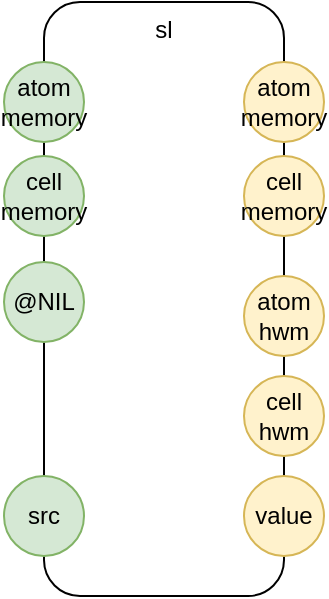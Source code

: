 <mxfile version="14.6.13" type="device" pages="7"><diagram id="oSUIqa6DwI2H6h4gz1dy" name="sl"><mxGraphModel dx="1346" dy="806" grid="1" gridSize="10" guides="1" tooltips="1" connect="1" arrows="1" fold="1" page="1" pageScale="1" pageWidth="1100" pageHeight="850" math="0" shadow="0"><root><mxCell id="0"/><mxCell id="1" parent="0"/><mxCell id="RgmvUu29LZbIRrnAjGGJ-1" value="sl" style="rounded=1;whiteSpace=wrap;html=1;verticalAlign=top;" parent="1" vertex="1"><mxGeometry x="180" y="93" width="120" height="297" as="geometry"/></mxCell><mxCell id="RgmvUu29LZbIRrnAjGGJ-2" value="cell&lt;br&gt;memory" style="ellipse;whiteSpace=wrap;html=1;aspect=fixed;fillColor=#d5e8d4;strokeColor=#82b366;" parent="1" vertex="1"><mxGeometry x="160" y="170" width="40" height="40" as="geometry"/></mxCell><mxCell id="RgmvUu29LZbIRrnAjGGJ-3" value="atom&lt;br&gt;memory" style="ellipse;whiteSpace=wrap;html=1;aspect=fixed;fillColor=#fff2cc;strokeColor=#d6b656;" parent="1" vertex="1"><mxGeometry x="280" y="123" width="40" height="40" as="geometry"/></mxCell><mxCell id="RgmvUu29LZbIRrnAjGGJ-4" value="cell&lt;br&gt;memory" style="ellipse;whiteSpace=wrap;html=1;aspect=fixed;fillColor=#fff2cc;strokeColor=#d6b656;" parent="1" vertex="1"><mxGeometry x="280" y="170" width="40" height="40" as="geometry"/></mxCell><mxCell id="RgmvUu29LZbIRrnAjGGJ-5" value="atom&lt;br&gt;memory" style="ellipse;whiteSpace=wrap;html=1;aspect=fixed;fillColor=#d5e8d4;strokeColor=#82b366;" parent="1" vertex="1"><mxGeometry x="160" y="123" width="40" height="40" as="geometry"/></mxCell><mxCell id="RgmvUu29LZbIRrnAjGGJ-8" value="@NIL" style="ellipse;whiteSpace=wrap;html=1;aspect=fixed;fillColor=#d5e8d4;strokeColor=#82b366;" parent="1" vertex="1"><mxGeometry x="160" y="223" width="40" height="40" as="geometry"/></mxCell><mxCell id="RgmvUu29LZbIRrnAjGGJ-9" value="src" style="ellipse;whiteSpace=wrap;html=1;aspect=fixed;fillColor=#d5e8d4;strokeColor=#82b366;" parent="1" vertex="1"><mxGeometry x="160" y="330" width="40" height="40" as="geometry"/></mxCell><mxCell id="RgmvUu29LZbIRrnAjGGJ-10" value="value" style="ellipse;whiteSpace=wrap;html=1;aspect=fixed;fillColor=#fff2cc;strokeColor=#d6b656;" parent="1" vertex="1"><mxGeometry x="280" y="330" width="40" height="40" as="geometry"/></mxCell><mxCell id="RgmvUu29LZbIRrnAjGGJ-11" value="atom&lt;br&gt;hwm" style="ellipse;whiteSpace=wrap;html=1;aspect=fixed;fillColor=#fff2cc;strokeColor=#d6b656;" parent="1" vertex="1"><mxGeometry x="280" y="230" width="40" height="40" as="geometry"/></mxCell><mxCell id="RgmvUu29LZbIRrnAjGGJ-12" value="cell&lt;br&gt;hwm" style="ellipse;whiteSpace=wrap;html=1;aspect=fixed;fillColor=#fff2cc;strokeColor=#d6b656;" parent="1" vertex="1"><mxGeometry x="280" y="280" width="40" height="40" as="geometry"/></mxCell></root></mxGraphModel></diagram><diagram id="j605YVyAR74Jb35Y0t-h" name="sl 1"><mxGraphModel dx="1106" dy="806" grid="1" gridSize="10" guides="1" tooltips="1" connect="1" arrows="1" fold="1" page="1" pageScale="1" pageWidth="1100" pageHeight="850" math="0" shadow="0"><root><mxCell id="aiVoGtfZVoW5TimGNtRC-0"/><mxCell id="aiVoGtfZVoW5TimGNtRC-1" parent="aiVoGtfZVoW5TimGNtRC-0"/><mxCell id="aiVoGtfZVoW5TimGNtRC-2" value="reader" style="rounded=1;whiteSpace=wrap;html=1;verticalAlign=top;" parent="aiVoGtfZVoW5TimGNtRC-1" vertex="1"><mxGeometry x="200" y="140" width="140" height="297" as="geometry"/></mxCell><mxCell id="aiVoGtfZVoW5TimGNtRC-37" style="edgeStyle=orthogonalEdgeStyle;rounded=0;orthogonalLoop=1;jettySize=auto;html=1;exitX=1;exitY=0.5;exitDx=0;exitDy=0;entryX=0;entryY=0.5;entryDx=0;entryDy=0;entryPerimeter=0;" parent="aiVoGtfZVoW5TimGNtRC-1" source="aiVoGtfZVoW5TimGNtRC-44" target="aiVoGtfZVoW5TimGNtRC-32" edge="1"><mxGeometry relative="1" as="geometry"/></mxCell><mxCell id="aiVoGtfZVoW5TimGNtRC-36" style="edgeStyle=orthogonalEdgeStyle;rounded=0;orthogonalLoop=1;jettySize=auto;html=1;exitX=1;exitY=0.5;exitDx=0;exitDy=0;entryX=0;entryY=0.5;entryDx=0;entryDy=0;entryPerimeter=0;" parent="aiVoGtfZVoW5TimGNtRC-1" source="aiVoGtfZVoW5TimGNtRC-45" target="aiVoGtfZVoW5TimGNtRC-33" edge="1"><mxGeometry relative="1" as="geometry"/></mxCell><mxCell id="aiVoGtfZVoW5TimGNtRC-35" style="edgeStyle=orthogonalEdgeStyle;rounded=0;orthogonalLoop=1;jettySize=auto;html=1;exitX=1;exitY=0.5;exitDx=0;exitDy=0;entryX=0;entryY=0.5;entryDx=0;entryDy=0;entryPerimeter=0;" parent="aiVoGtfZVoW5TimGNtRC-1" source="aiVoGtfZVoW5TimGNtRC-47" target="aiVoGtfZVoW5TimGNtRC-34" edge="1"><mxGeometry relative="1" as="geometry"><Array as="points"><mxPoint x="440" y="389"/><mxPoint x="440" y="700"/></Array></mxGeometry></mxCell><mxCell id="aiVoGtfZVoW5TimGNtRC-25" style="edgeStyle=orthogonalEdgeStyle;rounded=0;orthogonalLoop=1;jettySize=auto;html=1;exitX=1;exitY=0.5;exitDx=0;exitDy=0;exitPerimeter=0;entryX=0;entryY=0.5;entryDx=0;entryDy=0;" parent="aiVoGtfZVoW5TimGNtRC-1" source="aiVoGtfZVoW5TimGNtRC-23" target="aiVoGtfZVoW5TimGNtRC-40" edge="1"><mxGeometry relative="1" as="geometry"/></mxCell><mxCell id="aiVoGtfZVoW5TimGNtRC-23" value="memory" style="shape=cylinder3;whiteSpace=wrap;html=1;boundedLbl=1;backgroundOutline=1;size=15;" parent="aiVoGtfZVoW5TimGNtRC-1" vertex="1"><mxGeometry x="30" y="60" width="60" height="80" as="geometry"/></mxCell><mxCell id="aiVoGtfZVoW5TimGNtRC-26" style="edgeStyle=orthogonalEdgeStyle;rounded=0;orthogonalLoop=1;jettySize=auto;html=1;exitX=1;exitY=0.5;exitDx=0;exitDy=0;exitPerimeter=0;entryX=0;entryY=0.5;entryDx=0;entryDy=0;" parent="aiVoGtfZVoW5TimGNtRC-1" source="aiVoGtfZVoW5TimGNtRC-24" target="aiVoGtfZVoW5TimGNtRC-41" edge="1"><mxGeometry relative="1" as="geometry"/></mxCell><mxCell id="aiVoGtfZVoW5TimGNtRC-24" value="memory" style="shape=cylinder3;whiteSpace=wrap;html=1;boundedLbl=1;backgroundOutline=1;size=15;" parent="aiVoGtfZVoW5TimGNtRC-1" vertex="1"><mxGeometry x="30" y="180" width="60" height="80" as="geometry"/></mxCell><mxCell id="aiVoGtfZVoW5TimGNtRC-28" style="edgeStyle=orthogonalEdgeStyle;rounded=0;orthogonalLoop=1;jettySize=auto;html=1;exitX=1;exitY=0.5;exitDx=0;exitDy=0;exitPerimeter=0;entryX=0;entryY=0.5;entryDx=0;entryDy=0;" parent="aiVoGtfZVoW5TimGNtRC-1" source="aiVoGtfZVoW5TimGNtRC-27" target="aiVoGtfZVoW5TimGNtRC-42" edge="1"><mxGeometry relative="1" as="geometry"/></mxCell><mxCell id="aiVoGtfZVoW5TimGNtRC-27" value="address" style="shape=cylinder3;whiteSpace=wrap;html=1;boundedLbl=1;backgroundOutline=1;size=15;" parent="aiVoGtfZVoW5TimGNtRC-1" vertex="1"><mxGeometry x="30" y="290" width="60" height="50" as="geometry"/></mxCell><mxCell id="aiVoGtfZVoW5TimGNtRC-30" style="edgeStyle=orthogonalEdgeStyle;rounded=0;orthogonalLoop=1;jettySize=auto;html=1;exitX=1;exitY=0.5;exitDx=0;exitDy=0;exitPerimeter=0;entryX=0;entryY=0.5;entryDx=0;entryDy=0;" parent="aiVoGtfZVoW5TimGNtRC-1" source="aiVoGtfZVoW5TimGNtRC-29" target="aiVoGtfZVoW5TimGNtRC-43" edge="1"><mxGeometry relative="1" as="geometry"/></mxCell><mxCell id="aiVoGtfZVoW5TimGNtRC-29" value="src" style="shape=cylinder3;whiteSpace=wrap;html=1;boundedLbl=1;backgroundOutline=1;size=15;" parent="aiVoGtfZVoW5TimGNtRC-1" vertex="1"><mxGeometry x="30" y="400" width="60" height="80" as="geometry"/></mxCell><mxCell id="aiVoGtfZVoW5TimGNtRC-39" style="edgeStyle=orthogonalEdgeStyle;rounded=0;orthogonalLoop=1;jettySize=auto;html=1;exitX=1;exitY=0.5;exitDx=0;exitDy=0;entryX=0;entryY=0.5;entryDx=0;entryDy=0;entryPerimeter=0;" parent="aiVoGtfZVoW5TimGNtRC-1" source="aiVoGtfZVoW5TimGNtRC-46" target="aiVoGtfZVoW5TimGNtRC-38" edge="1"><mxGeometry relative="1" as="geometry"><mxPoint x="440" y="362" as="targetPoint"/></mxGeometry></mxCell><mxCell id="aiVoGtfZVoW5TimGNtRC-61" style="edgeStyle=orthogonalEdgeStyle;rounded=0;orthogonalLoop=1;jettySize=auto;html=1;exitX=1;exitY=0.5;exitDx=0;exitDy=0;exitPerimeter=0;entryX=0;entryY=0.5;entryDx=0;entryDy=0;" parent="aiVoGtfZVoW5TimGNtRC-1" source="aiVoGtfZVoW5TimGNtRC-32" target="aiVoGtfZVoW5TimGNtRC-53" edge="1"><mxGeometry relative="1" as="geometry"/></mxCell><mxCell id="aiVoGtfZVoW5TimGNtRC-32" value="memory" style="shape=cylinder3;whiteSpace=wrap;html=1;boundedLbl=1;backgroundOutline=1;size=15;" parent="aiVoGtfZVoW5TimGNtRC-1" vertex="1"><mxGeometry x="440" y="70" width="60" height="80" as="geometry"/></mxCell><mxCell id="aiVoGtfZVoW5TimGNtRC-62" style="edgeStyle=orthogonalEdgeStyle;rounded=0;orthogonalLoop=1;jettySize=auto;html=1;exitX=1;exitY=0.5;exitDx=0;exitDy=0;exitPerimeter=0;entryX=0;entryY=0.5;entryDx=0;entryDy=0;" parent="aiVoGtfZVoW5TimGNtRC-1" source="aiVoGtfZVoW5TimGNtRC-33" target="aiVoGtfZVoW5TimGNtRC-54" edge="1"><mxGeometry relative="1" as="geometry"/></mxCell><mxCell id="aiVoGtfZVoW5TimGNtRC-33" value="memory" style="shape=cylinder3;whiteSpace=wrap;html=1;boundedLbl=1;backgroundOutline=1;size=15;" parent="aiVoGtfZVoW5TimGNtRC-1" vertex="1"><mxGeometry x="440" y="177" width="60" height="80" as="geometry"/></mxCell><mxCell id="aiVoGtfZVoW5TimGNtRC-34" value="text" style="shape=cylinder3;whiteSpace=wrap;html=1;boundedLbl=1;backgroundOutline=1;size=15;" parent="aiVoGtfZVoW5TimGNtRC-1" vertex="1"><mxGeometry x="1250" y="660" width="60" height="80" as="geometry"/></mxCell><mxCell id="aiVoGtfZVoW5TimGNtRC-63" style="edgeStyle=orthogonalEdgeStyle;rounded=0;orthogonalLoop=1;jettySize=auto;html=1;exitX=1;exitY=0.5;exitDx=0;exitDy=0;exitPerimeter=0;entryX=0;entryY=0.5;entryDx=0;entryDy=0;" parent="aiVoGtfZVoW5TimGNtRC-1" source="aiVoGtfZVoW5TimGNtRC-38" target="aiVoGtfZVoW5TimGNtRC-56" edge="1"><mxGeometry relative="1" as="geometry"/></mxCell><mxCell id="aiVoGtfZVoW5TimGNtRC-38" value="address" style="shape=cylinder3;whiteSpace=wrap;html=1;boundedLbl=1;backgroundOutline=1;size=15;" parent="aiVoGtfZVoW5TimGNtRC-1" vertex="1"><mxGeometry x="440" y="290" width="60" height="50" as="geometry"/></mxCell><mxCell id="aiVoGtfZVoW5TimGNtRC-40" value="atoms" style="whiteSpace=wrap;html=1;aspect=fixed;fillColor=#d5e8d4;strokeColor=#82b366;" parent="aiVoGtfZVoW5TimGNtRC-1" vertex="1"><mxGeometry x="180" y="168.5" width="40" height="40" as="geometry"/></mxCell><mxCell id="aiVoGtfZVoW5TimGNtRC-41" value="cells" style="whiteSpace=wrap;html=1;aspect=fixed;fillColor=#d5e8d4;strokeColor=#82b366;" parent="aiVoGtfZVoW5TimGNtRC-1" vertex="1"><mxGeometry x="180" y="228.5" width="40" height="40" as="geometry"/></mxCell><mxCell id="aiVoGtfZVoW5TimGNtRC-42" value="NIL" style="whiteSpace=wrap;html=1;aspect=fixed;fillColor=#d5e8d4;strokeColor=#82b366;" parent="aiVoGtfZVoW5TimGNtRC-1" vertex="1"><mxGeometry x="180" y="288.5" width="40" height="40" as="geometry"/></mxCell><mxCell id="aiVoGtfZVoW5TimGNtRC-43" value="src" style="whiteSpace=wrap;html=1;aspect=fixed;fillColor=#d5e8d4;strokeColor=#82b366;" parent="aiVoGtfZVoW5TimGNtRC-1" vertex="1"><mxGeometry x="180" y="368.5" width="40" height="40" as="geometry"/></mxCell><mxCell id="aiVoGtfZVoW5TimGNtRC-44" value="atoms" style="whiteSpace=wrap;html=1;aspect=fixed;fillColor=#fff2cc;strokeColor=#d6b656;" parent="aiVoGtfZVoW5TimGNtRC-1" vertex="1"><mxGeometry x="320" y="168.5" width="40" height="40" as="geometry"/></mxCell><mxCell id="aiVoGtfZVoW5TimGNtRC-45" value="cells" style="whiteSpace=wrap;html=1;aspect=fixed;fillColor=#fff2cc;strokeColor=#d6b656;" parent="aiVoGtfZVoW5TimGNtRC-1" vertex="1"><mxGeometry x="320" y="228.5" width="40" height="40" as="geometry"/></mxCell><mxCell id="aiVoGtfZVoW5TimGNtRC-46" value="ir&lt;br&gt;index" style="whiteSpace=wrap;html=1;aspect=fixed;fillColor=#fff2cc;strokeColor=#d6b656;" parent="aiVoGtfZVoW5TimGNtRC-1" vertex="1"><mxGeometry x="320" y="308.5" width="40" height="40" as="geometry"/></mxCell><mxCell id="aiVoGtfZVoW5TimGNtRC-47" value="src" style="whiteSpace=wrap;html=1;aspect=fixed;fillColor=#fff2cc;strokeColor=#d6b656;" parent="aiVoGtfZVoW5TimGNtRC-1" vertex="1"><mxGeometry x="320" y="368.5" width="40" height="40" as="geometry"/></mxCell><mxCell id="aiVoGtfZVoW5TimGNtRC-52" value="Eval" style="rounded=1;whiteSpace=wrap;html=1;verticalAlign=top;" parent="aiVoGtfZVoW5TimGNtRC-1" vertex="1"><mxGeometry x="630" y="140" width="140" height="297" as="geometry"/></mxCell><mxCell id="aiVoGtfZVoW5TimGNtRC-53" value="atoms" style="whiteSpace=wrap;html=1;aspect=fixed;fillColor=#d5e8d4;strokeColor=#82b366;" parent="aiVoGtfZVoW5TimGNtRC-1" vertex="1"><mxGeometry x="610" y="168.5" width="40" height="40" as="geometry"/></mxCell><mxCell id="aiVoGtfZVoW5TimGNtRC-54" value="cells" style="whiteSpace=wrap;html=1;aspect=fixed;fillColor=#d5e8d4;strokeColor=#82b366;" parent="aiVoGtfZVoW5TimGNtRC-1" vertex="1"><mxGeometry x="610" y="228.5" width="40" height="40" as="geometry"/></mxCell><mxCell id="aiVoGtfZVoW5TimGNtRC-55" value="NIL" style="whiteSpace=wrap;html=1;aspect=fixed;fillColor=#d5e8d4;strokeColor=#82b366;" parent="aiVoGtfZVoW5TimGNtRC-1" vertex="1"><mxGeometry x="610" y="288.5" width="40" height="40" as="geometry"/></mxCell><mxCell id="aiVoGtfZVoW5TimGNtRC-56" value="ir" style="whiteSpace=wrap;html=1;aspect=fixed;fillColor=#d5e8d4;strokeColor=#82b366;" parent="aiVoGtfZVoW5TimGNtRC-1" vertex="1"><mxGeometry x="610" y="368.5" width="40" height="40" as="geometry"/></mxCell><mxCell id="aiVoGtfZVoW5TimGNtRC-76" style="edgeStyle=orthogonalEdgeStyle;rounded=0;orthogonalLoop=1;jettySize=auto;html=1;exitX=1;exitY=0.5;exitDx=0;exitDy=0;entryX=0;entryY=0.5;entryDx=0;entryDy=0;entryPerimeter=0;" parent="aiVoGtfZVoW5TimGNtRC-1" source="aiVoGtfZVoW5TimGNtRC-57" target="aiVoGtfZVoW5TimGNtRC-73" edge="1"><mxGeometry relative="1" as="geometry"/></mxCell><mxCell id="aiVoGtfZVoW5TimGNtRC-57" value="atom&lt;br&gt;memory" style="whiteSpace=wrap;html=1;aspect=fixed;fillColor=#fff2cc;strokeColor=#d6b656;" parent="aiVoGtfZVoW5TimGNtRC-1" vertex="1"><mxGeometry x="750" y="168.5" width="40" height="40" as="geometry"/></mxCell><mxCell id="aiVoGtfZVoW5TimGNtRC-77" style="edgeStyle=orthogonalEdgeStyle;rounded=0;orthogonalLoop=1;jettySize=auto;html=1;exitX=1;exitY=0.5;exitDx=0;exitDy=0;entryX=0;entryY=0.5;entryDx=0;entryDy=0;entryPerimeter=0;" parent="aiVoGtfZVoW5TimGNtRC-1" source="aiVoGtfZVoW5TimGNtRC-58" target="aiVoGtfZVoW5TimGNtRC-74" edge="1"><mxGeometry relative="1" as="geometry"/></mxCell><mxCell id="aiVoGtfZVoW5TimGNtRC-58" value="cell&lt;br&gt;memory" style="whiteSpace=wrap;html=1;aspect=fixed;fillColor=#fff2cc;strokeColor=#d6b656;" parent="aiVoGtfZVoW5TimGNtRC-1" vertex="1"><mxGeometry x="750" y="228.5" width="40" height="40" as="geometry"/></mxCell><mxCell id="aiVoGtfZVoW5TimGNtRC-78" style="edgeStyle=orthogonalEdgeStyle;rounded=0;orthogonalLoop=1;jettySize=auto;html=1;exitX=1;exitY=0.5;exitDx=0;exitDy=0;entryX=0;entryY=0.5;entryDx=0;entryDy=0;entryPerimeter=0;" parent="aiVoGtfZVoW5TimGNtRC-1" source="aiVoGtfZVoW5TimGNtRC-59" target="aiVoGtfZVoW5TimGNtRC-75" edge="1"><mxGeometry relative="1" as="geometry"/></mxCell><mxCell id="aiVoGtfZVoW5TimGNtRC-59" value="result" style="whiteSpace=wrap;html=1;aspect=fixed;fillColor=#fff2cc;strokeColor=#d6b656;" parent="aiVoGtfZVoW5TimGNtRC-1" vertex="1"><mxGeometry x="750" y="308.5" width="40" height="40" as="geometry"/></mxCell><mxCell id="aiVoGtfZVoW5TimGNtRC-93" style="edgeStyle=orthogonalEdgeStyle;rounded=0;orthogonalLoop=1;jettySize=auto;html=1;exitX=1;exitY=0.5;exitDx=0;exitDy=0;exitPerimeter=0;entryX=0;entryY=0.5;entryDx=0;entryDy=0;" parent="aiVoGtfZVoW5TimGNtRC-1" source="aiVoGtfZVoW5TimGNtRC-73" target="aiVoGtfZVoW5TimGNtRC-80" edge="1"><mxGeometry relative="1" as="geometry"/></mxCell><mxCell id="aiVoGtfZVoW5TimGNtRC-73" value="memory" style="shape=cylinder3;whiteSpace=wrap;html=1;boundedLbl=1;backgroundOutline=1;size=15;" parent="aiVoGtfZVoW5TimGNtRC-1" vertex="1"><mxGeometry x="860" y="138.5" width="60" height="80" as="geometry"/></mxCell><mxCell id="aiVoGtfZVoW5TimGNtRC-94" style="edgeStyle=orthogonalEdgeStyle;rounded=0;orthogonalLoop=1;jettySize=auto;html=1;exitX=1;exitY=0.5;exitDx=0;exitDy=0;exitPerimeter=0;entryX=0;entryY=0.5;entryDx=0;entryDy=0;" parent="aiVoGtfZVoW5TimGNtRC-1" source="aiVoGtfZVoW5TimGNtRC-74" target="aiVoGtfZVoW5TimGNtRC-81" edge="1"><mxGeometry relative="1" as="geometry"/></mxCell><mxCell id="aiVoGtfZVoW5TimGNtRC-74" value="memory" style="shape=cylinder3;whiteSpace=wrap;html=1;boundedLbl=1;backgroundOutline=1;size=15;" parent="aiVoGtfZVoW5TimGNtRC-1" vertex="1"><mxGeometry x="860" y="245.5" width="60" height="80" as="geometry"/></mxCell><mxCell id="aiVoGtfZVoW5TimGNtRC-96" style="edgeStyle=orthogonalEdgeStyle;rounded=0;orthogonalLoop=1;jettySize=auto;html=1;exitX=1;exitY=0.5;exitDx=0;exitDy=0;exitPerimeter=0;entryX=0;entryY=0.5;entryDx=0;entryDy=0;" parent="aiVoGtfZVoW5TimGNtRC-1" source="aiVoGtfZVoW5TimGNtRC-75" target="aiVoGtfZVoW5TimGNtRC-83" edge="1"><mxGeometry relative="1" as="geometry"/></mxCell><mxCell id="aiVoGtfZVoW5TimGNtRC-75" value="address" style="shape=cylinder3;whiteSpace=wrap;html=1;boundedLbl=1;backgroundOutline=1;size=15;" parent="aiVoGtfZVoW5TimGNtRC-1" vertex="1"><mxGeometry x="860" y="358.5" width="60" height="71.5" as="geometry"/></mxCell><mxCell id="aiVoGtfZVoW5TimGNtRC-79" value="Format" style="rounded=1;whiteSpace=wrap;html=1;verticalAlign=top;" parent="aiVoGtfZVoW5TimGNtRC-1" vertex="1"><mxGeometry x="1020" y="141.5" width="140" height="378.5" as="geometry"/></mxCell><mxCell id="aiVoGtfZVoW5TimGNtRC-80" value="atoms" style="whiteSpace=wrap;html=1;aspect=fixed;fillColor=#d5e8d4;strokeColor=#82b366;" parent="aiVoGtfZVoW5TimGNtRC-1" vertex="1"><mxGeometry x="1000" y="170" width="40" height="40" as="geometry"/></mxCell><mxCell id="aiVoGtfZVoW5TimGNtRC-81" value="cells" style="whiteSpace=wrap;html=1;aspect=fixed;fillColor=#d5e8d4;strokeColor=#82b366;" parent="aiVoGtfZVoW5TimGNtRC-1" vertex="1"><mxGeometry x="1000" y="230" width="40" height="40" as="geometry"/></mxCell><mxCell id="aiVoGtfZVoW5TimGNtRC-82" value="NIL" style="whiteSpace=wrap;html=1;aspect=fixed;fillColor=#d5e8d4;strokeColor=#82b366;" parent="aiVoGtfZVoW5TimGNtRC-1" vertex="1"><mxGeometry x="1000" y="290" width="40" height="40" as="geometry"/></mxCell><mxCell id="aiVoGtfZVoW5TimGNtRC-83" value="ir" style="whiteSpace=wrap;html=1;aspect=fixed;fillColor=#d5e8d4;strokeColor=#82b366;" parent="aiVoGtfZVoW5TimGNtRC-1" vertex="1"><mxGeometry x="1000" y="370" width="40" height="40" as="geometry"/></mxCell><mxCell id="aiVoGtfZVoW5TimGNtRC-84" style="edgeStyle=orthogonalEdgeStyle;rounded=0;orthogonalLoop=1;jettySize=auto;html=1;exitX=1;exitY=0.5;exitDx=0;exitDy=0;entryX=0;entryY=0.5;entryDx=0;entryDy=0;entryPerimeter=0;" parent="aiVoGtfZVoW5TimGNtRC-1" source="aiVoGtfZVoW5TimGNtRC-85" target="aiVoGtfZVoW5TimGNtRC-90" edge="1"><mxGeometry relative="1" as="geometry"/></mxCell><mxCell id="aiVoGtfZVoW5TimGNtRC-85" value="atoms" style="whiteSpace=wrap;html=1;aspect=fixed;fillColor=#fff2cc;strokeColor=#d6b656;" parent="aiVoGtfZVoW5TimGNtRC-1" vertex="1"><mxGeometry x="1140" y="170" width="40" height="40" as="geometry"/></mxCell><mxCell id="aiVoGtfZVoW5TimGNtRC-86" style="edgeStyle=orthogonalEdgeStyle;rounded=0;orthogonalLoop=1;jettySize=auto;html=1;exitX=1;exitY=0.5;exitDx=0;exitDy=0;entryX=0;entryY=0.5;entryDx=0;entryDy=0;entryPerimeter=0;" parent="aiVoGtfZVoW5TimGNtRC-1" source="aiVoGtfZVoW5TimGNtRC-87" target="aiVoGtfZVoW5TimGNtRC-91" edge="1"><mxGeometry relative="1" as="geometry"/></mxCell><mxCell id="aiVoGtfZVoW5TimGNtRC-87" value="cells" style="whiteSpace=wrap;html=1;aspect=fixed;fillColor=#fff2cc;strokeColor=#d6b656;" parent="aiVoGtfZVoW5TimGNtRC-1" vertex="1"><mxGeometry x="1140" y="230" width="40" height="40" as="geometry"/></mxCell><mxCell id="aiVoGtfZVoW5TimGNtRC-100" style="edgeStyle=orthogonalEdgeStyle;rounded=0;orthogonalLoop=1;jettySize=auto;html=1;exitX=1;exitY=0.5;exitDx=0;exitDy=0;entryX=0;entryY=0.5;entryDx=0;entryDy=0;entryPerimeter=0;" parent="aiVoGtfZVoW5TimGNtRC-1" source="aiVoGtfZVoW5TimGNtRC-89" target="aiVoGtfZVoW5TimGNtRC-99" edge="1"><mxGeometry relative="1" as="geometry"/></mxCell><mxCell id="aiVoGtfZVoW5TimGNtRC-89" value="buffer" style="whiteSpace=wrap;html=1;aspect=fixed;fillColor=#fff2cc;strokeColor=#d6b656;" parent="aiVoGtfZVoW5TimGNtRC-1" vertex="1"><mxGeometry x="1140" y="437" width="40" height="40" as="geometry"/></mxCell><mxCell id="aiVoGtfZVoW5TimGNtRC-90" value="memory" style="shape=cylinder3;whiteSpace=wrap;html=1;boundedLbl=1;backgroundOutline=1;size=15;" parent="aiVoGtfZVoW5TimGNtRC-1" vertex="1"><mxGeometry x="1250" y="140" width="60" height="80" as="geometry"/></mxCell><mxCell id="aiVoGtfZVoW5TimGNtRC-91" value="memory" style="shape=cylinder3;whiteSpace=wrap;html=1;boundedLbl=1;backgroundOutline=1;size=15;" parent="aiVoGtfZVoW5TimGNtRC-1" vertex="1"><mxGeometry x="1250" y="247" width="60" height="80" as="geometry"/></mxCell><mxCell id="aiVoGtfZVoW5TimGNtRC-98" value="buffer" style="whiteSpace=wrap;html=1;aspect=fixed;fillColor=#d5e8d4;strokeColor=#82b366;" parent="aiVoGtfZVoW5TimGNtRC-1" vertex="1"><mxGeometry x="1000" y="437" width="40" height="40" as="geometry"/></mxCell><mxCell id="aiVoGtfZVoW5TimGNtRC-99" value="buffer" style="shape=cylinder3;whiteSpace=wrap;html=1;boundedLbl=1;backgroundOutline=1;size=15;" parent="aiVoGtfZVoW5TimGNtRC-1" vertex="1"><mxGeometry x="1250" y="550" width="60" height="80" as="geometry"/></mxCell><mxCell id="aiVoGtfZVoW5TimGNtRC-102" style="edgeStyle=orthogonalEdgeStyle;rounded=0;orthogonalLoop=1;jettySize=auto;html=1;exitX=1;exitY=0.5;exitDx=0;exitDy=0;exitPerimeter=0;entryX=0;entryY=0.5;entryDx=0;entryDy=0;" parent="aiVoGtfZVoW5TimGNtRC-1" source="aiVoGtfZVoW5TimGNtRC-101" target="aiVoGtfZVoW5TimGNtRC-98" edge="1"><mxGeometry relative="1" as="geometry"><Array as="points"><mxPoint x="930" y="600"/><mxPoint x="930" y="457"/></Array></mxGeometry></mxCell><mxCell id="aiVoGtfZVoW5TimGNtRC-101" value="buffer" style="shape=cylinder3;whiteSpace=wrap;html=1;boundedLbl=1;backgroundOutline=1;size=15;" parent="aiVoGtfZVoW5TimGNtRC-1" vertex="1"><mxGeometry x="30" y="560" width="60" height="80" as="geometry"/></mxCell></root></mxGraphModel></diagram><diagram id="1z3zZA7oGjSMnJHf9vxz" name="lookup"><mxGraphModel dx="1106" dy="806" grid="1" gridSize="10" guides="1" tooltips="1" connect="1" arrows="1" fold="1" page="1" pageScale="1" pageWidth="1100" pageHeight="850" math="0" shadow="0"><root><mxCell id="ng-Ggr3LIJwq5acyL5hw-0"/><mxCell id="ng-Ggr3LIJwq5acyL5hw-1" parent="ng-Ggr3LIJwq5acyL5hw-0"/><mxCell id="ng-Ggr3LIJwq5acyL5hw-2" value="" style="rounded=1;whiteSpace=wrap;html=1;" parent="ng-Ggr3LIJwq5acyL5hw-1" vertex="1"><mxGeometry x="20" y="30" width="780" height="460" as="geometry"/></mxCell><mxCell id="I_EO9PMN0yNeppFNgVsT-0" value="" style="rounded=1;whiteSpace=wrap;html=1;" vertex="1" parent="ng-Ggr3LIJwq5acyL5hw-1"><mxGeometry x="100" y="50" width="640" height="410" as="geometry"/></mxCell><mxCell id="ng-Ggr3LIJwq5acyL5hw-3" value="scroll through atoms" style="rounded=1;whiteSpace=wrap;html=1;verticalAlign=top;" parent="ng-Ggr3LIJwq5acyL5hw-1" vertex="1"><mxGeometry x="250" y="88.66" width="120" height="150" as="geometry"/></mxCell><mxCell id="ng-Ggr3LIJwq5acyL5hw-4" value="advance" style="ellipse;whiteSpace=wrap;html=1;aspect=fixed;fillColor=#d5e8d4;strokeColor=#82b366;" parent="ng-Ggr3LIJwq5acyL5hw-1" vertex="1"><mxGeometry x="230" y="185.66" width="40" height="40" as="geometry"/></mxCell><mxCell id="ng-Ggr3LIJwq5acyL5hw-5" style="edgeStyle=orthogonalEdgeStyle;rounded=0;orthogonalLoop=1;jettySize=auto;html=1;exitX=1;exitY=0.5;exitDx=0;exitDy=0;entryX=0;entryY=0.5;entryDx=0;entryDy=0;" parent="ng-Ggr3LIJwq5acyL5hw-1" source="ng-Ggr3LIJwq5acyL5hw-6" target="ng-Ggr3LIJwq5acyL5hw-10" edge="1"><mxGeometry relative="1" as="geometry"/></mxCell><mxCell id="ng-Ggr3LIJwq5acyL5hw-6" value="EOF" style="ellipse;whiteSpace=wrap;html=1;aspect=fixed;fillColor=#fff2cc;strokeColor=#d6b656;" parent="ng-Ggr3LIJwq5acyL5hw-1" vertex="1"><mxGeometry x="350" y="108.66" width="40" height="40" as="geometry"/></mxCell><mxCell id="ng-Ggr3LIJwq5acyL5hw-7" style="edgeStyle=orthogonalEdgeStyle;rounded=0;orthogonalLoop=1;jettySize=auto;html=1;exitX=1;exitY=0.5;exitDx=0;exitDy=0;entryX=1;entryY=0.5;entryDx=0;entryDy=0;" parent="ng-Ggr3LIJwq5acyL5hw-1" source="ng-Ggr3LIJwq5acyL5hw-8" target="ng-Ggr3LIJwq5acyL5hw-18" edge="1"><mxGeometry relative="1" as="geometry"/></mxCell><mxCell id="ng-Ggr3LIJwq5acyL5hw-8" value="try 1 name match" style="ellipse;whiteSpace=wrap;html=1;aspect=fixed;fillColor=#fff2cc;strokeColor=#d6b656;" parent="ng-Ggr3LIJwq5acyL5hw-1" vertex="1"><mxGeometry x="350" y="178.66" width="40" height="40" as="geometry"/></mxCell><mxCell id="ng-Ggr3LIJwq5acyL5hw-9" value="unsuccessful" style="rounded=1;whiteSpace=wrap;html=1;verticalAlign=top;" parent="ng-Ggr3LIJwq5acyL5hw-1" vertex="1"><mxGeometry x="490" y="79.33" width="120" height="105" as="geometry"/></mxCell><mxCell id="ng-Ggr3LIJwq5acyL5hw-10" value="conclude" style="ellipse;whiteSpace=wrap;html=1;aspect=fixed;fillColor=#d5e8d4;strokeColor=#82b366;" parent="ng-Ggr3LIJwq5acyL5hw-1" vertex="1"><mxGeometry x="470" y="114.33" width="40" height="40" as="geometry"/></mxCell><mxCell id="ng-Ggr3LIJwq5acyL5hw-11" style="edgeStyle=orthogonalEdgeStyle;curved=1;orthogonalLoop=1;jettySize=auto;html=1;exitX=0.5;exitY=1;exitDx=0;exitDy=0;" parent="ng-Ggr3LIJwq5acyL5hw-1" source="ng-Ggr3LIJwq5acyL5hw-9" target="ng-Ggr3LIJwq5acyL5hw-9" edge="1"><mxGeometry relative="1" as="geometry"/></mxCell><mxCell id="ng-Ggr3LIJwq5acyL5hw-12" value="successful" style="rounded=1;whiteSpace=wrap;html=1;verticalAlign=top;" parent="ng-Ggr3LIJwq5acyL5hw-1" vertex="1"><mxGeometry x="490" y="211.33" width="120" height="105" as="geometry"/></mxCell><mxCell id="ng-Ggr3LIJwq5acyL5hw-13" value="conclude" style="ellipse;whiteSpace=wrap;html=1;aspect=fixed;fillColor=#d5e8d4;strokeColor=#82b366;" parent="ng-Ggr3LIJwq5acyL5hw-1" vertex="1"><mxGeometry x="470" y="246.33" width="40" height="40" as="geometry"/></mxCell><mxCell id="ng-Ggr3LIJwq5acyL5hw-14" style="edgeStyle=orthogonalEdgeStyle;rounded=0;orthogonalLoop=1;jettySize=auto;html=1;exitX=1;exitY=0.5;exitDx=0;exitDy=0;entryX=0;entryY=0.5;entryDx=0;entryDy=0;" parent="ng-Ggr3LIJwq5acyL5hw-1" source="ng-Ggr3LIJwq5acyL5hw-15" target="zpPMdhciYezvtOi53xMM-2" edge="1"><mxGeometry relative="1" as="geometry"><Array as="points"><mxPoint x="680" y="281"/><mxPoint x="680" y="190"/></Array></mxGeometry></mxCell><mxCell id="ng-Ggr3LIJwq5acyL5hw-15" value="answer" style="ellipse;whiteSpace=wrap;html=1;aspect=fixed;fillColor=#fff2cc;strokeColor=#d6b656;" parent="ng-Ggr3LIJwq5acyL5hw-1" vertex="1"><mxGeometry x="590" y="261.33" width="40" height="40" as="geometry"/></mxCell><mxCell id="ng-Ggr3LIJwq5acyL5hw-16" style="edgeStyle=orthogonalEdgeStyle;curved=1;orthogonalLoop=1;jettySize=auto;html=1;exitX=0.5;exitY=1;exitDx=0;exitDy=0;" parent="ng-Ggr3LIJwq5acyL5hw-1" source="ng-Ggr3LIJwq5acyL5hw-12" target="ng-Ggr3LIJwq5acyL5hw-12" edge="1"><mxGeometry relative="1" as="geometry"/></mxCell><mxCell id="ng-Ggr3LIJwq5acyL5hw-17" value="match single atom name" style="rounded=1;whiteSpace=wrap;html=1;verticalAlign=top;" parent="ng-Ggr3LIJwq5acyL5hw-1" vertex="1"><mxGeometry x="250" y="290.66" width="120" height="150" as="geometry"/></mxCell><mxCell id="ng-Ggr3LIJwq5acyL5hw-18" value="go" style="ellipse;whiteSpace=wrap;html=1;aspect=fixed;fillColor=#d5e8d4;strokeColor=#82b366;" parent="ng-Ggr3LIJwq5acyL5hw-1" vertex="1"><mxGeometry x="350" y="315.66" width="40" height="40" as="geometry"/></mxCell><mxCell id="ng-Ggr3LIJwq5acyL5hw-19" style="edgeStyle=orthogonalEdgeStyle;rounded=0;orthogonalLoop=1;jettySize=auto;html=1;exitX=0;exitY=0.5;exitDx=0;exitDy=0;entryX=0;entryY=0.5;entryDx=0;entryDy=0;" parent="ng-Ggr3LIJwq5acyL5hw-1" source="ng-Ggr3LIJwq5acyL5hw-20" target="ng-Ggr3LIJwq5acyL5hw-4" edge="1"><mxGeometry relative="1" as="geometry"/></mxCell><mxCell id="ng-Ggr3LIJwq5acyL5hw-20" value="mismatch" style="ellipse;whiteSpace=wrap;html=1;aspect=fixed;fillColor=#fff2cc;strokeColor=#d6b656;" parent="ng-Ggr3LIJwq5acyL5hw-1" vertex="1"><mxGeometry x="230" y="315.66" width="40" height="40" as="geometry"/></mxCell><mxCell id="ng-Ggr3LIJwq5acyL5hw-21" style="edgeStyle=orthogonalEdgeStyle;rounded=0;orthogonalLoop=1;jettySize=auto;html=1;exitX=1;exitY=0.5;exitDx=0;exitDy=0;entryX=0;entryY=0.5;entryDx=0;entryDy=0;" parent="ng-Ggr3LIJwq5acyL5hw-1" source="ng-Ggr3LIJwq5acyL5hw-22" target="ng-Ggr3LIJwq5acyL5hw-13" edge="1"><mxGeometry relative="1" as="geometry"/></mxCell><mxCell id="ng-Ggr3LIJwq5acyL5hw-22" value="ok" style="ellipse;whiteSpace=wrap;html=1;aspect=fixed;fillColor=#fff2cc;strokeColor=#d6b656;" parent="ng-Ggr3LIJwq5acyL5hw-1" vertex="1"><mxGeometry x="350" y="380.66" width="40" height="40" as="geometry"/></mxCell><mxCell id="ng-Ggr3LIJwq5acyL5hw-23" value="start" style="ellipse;whiteSpace=wrap;html=1;aspect=fixed;fillColor=#d5e8d4;strokeColor=#82b366;" parent="ng-Ggr3LIJwq5acyL5hw-1" vertex="1"><mxGeometry x="230" y="118.66" width="40" height="40" as="geometry"/></mxCell><mxCell id="ng-Ggr3LIJwq5acyL5hw-28" style="edgeStyle=orthogonalEdgeStyle;rounded=0;orthogonalLoop=1;jettySize=auto;html=1;exitX=1;exitY=0.5;exitDx=0;exitDy=0;entryX=0;entryY=0.5;entryDx=0;entryDy=0;" parent="ng-Ggr3LIJwq5acyL5hw-1" source="ng-Ggr3LIJwq5acyL5hw-29" target="zpPMdhciYezvtOi53xMM-1" edge="1"><mxGeometry relative="1" as="geometry"><mxPoint x="730" y="120" as="targetPoint"/><Array as="points"><mxPoint x="650" y="111"/><mxPoint x="650" y="120"/></Array></mxGeometry></mxCell><mxCell id="ng-Ggr3LIJwq5acyL5hw-29" value="found" style="ellipse;whiteSpace=wrap;html=1;aspect=fixed;fillColor=#fff2cc;strokeColor=#d6b656;" parent="ng-Ggr3LIJwq5acyL5hw-1" vertex="1"><mxGeometry x="590" y="91.33" width="40" height="40" as="geometry"/></mxCell><mxCell id="ng-Ggr3LIJwq5acyL5hw-30" style="edgeStyle=orthogonalEdgeStyle;rounded=0;orthogonalLoop=1;jettySize=auto;html=1;exitX=1;exitY=0.5;exitDx=0;exitDy=0;entryX=0;entryY=0.5;entryDx=0;entryDy=0;" parent="ng-Ggr3LIJwq5acyL5hw-1" source="ng-Ggr3LIJwq5acyL5hw-31" target="zpPMdhciYezvtOi53xMM-1" edge="1"><mxGeometry relative="1" as="geometry"><Array as="points"><mxPoint x="630" y="239"/><mxPoint x="650" y="239"/><mxPoint x="650" y="120"/></Array></mxGeometry></mxCell><mxCell id="ng-Ggr3LIJwq5acyL5hw-31" value="found" style="ellipse;whiteSpace=wrap;html=1;aspect=fixed;fillColor=#fff2cc;strokeColor=#d6b656;" parent="ng-Ggr3LIJwq5acyL5hw-1" vertex="1"><mxGeometry x="590" y="214.33" width="40" height="40" as="geometry"/></mxCell><mxCell id="ng-Ggr3LIJwq5acyL5hw-33" value="name : text" style="rounded=0;whiteSpace=wrap;html=1;opacity=50;textOpacity=50;" parent="ng-Ggr3LIJwq5acyL5hw-1" vertex="1"><mxGeometry x="80" y="520" width="450" height="40" as="geometry"/></mxCell><mxCell id="I_EO9PMN0yNeppFNgVsT-2" style="edgeStyle=orthogonalEdgeStyle;rounded=0;orthogonalLoop=1;jettySize=auto;html=1;exitX=1;exitY=0.5;exitDx=0;exitDy=0;entryX=0;entryY=0.5;entryDx=0;entryDy=0;" edge="1" parent="ng-Ggr3LIJwq5acyL5hw-1" source="zpPMdhciYezvtOi53xMM-0" target="I_EO9PMN0yNeppFNgVsT-1"><mxGeometry relative="1" as="geometry"/></mxCell><mxCell id="zpPMdhciYezvtOi53xMM-0" value="name" style="whiteSpace=wrap;html=1;aspect=fixed;fillColor=#d5e8d4;strokeColor=#82b366;" vertex="1" parent="ng-Ggr3LIJwq5acyL5hw-1"><mxGeometry y="123" width="40" height="40" as="geometry"/></mxCell><mxCell id="zpPMdhciYezvtOi53xMM-1" value="Found" style="whiteSpace=wrap;html=1;aspect=fixed;fillColor=#fff2cc;strokeColor=#d6b656;" vertex="1" parent="ng-Ggr3LIJwq5acyL5hw-1"><mxGeometry x="780" y="100" width="40" height="40" as="geometry"/></mxCell><mxCell id="zpPMdhciYezvtOi53xMM-2" value="Answer" style="whiteSpace=wrap;html=1;aspect=fixed;fillColor=#fff2cc;strokeColor=#d6b656;" vertex="1" parent="ng-Ggr3LIJwq5acyL5hw-1"><mxGeometry x="780" y="170" width="40" height="40" as="geometry"/></mxCell><mxCell id="epSOpXz9q7TsrkPI1Tel-0" value="found : yes/no" style="rounded=0;whiteSpace=wrap;html=1;opacity=50;textOpacity=50;" vertex="1" parent="ng-Ggr3LIJwq5acyL5hw-1"><mxGeometry x="80" y="680" width="450" height="40" as="geometry"/></mxCell><mxCell id="epSOpXz9q7TsrkPI1Tel-1" value="answer : address" style="rounded=0;whiteSpace=wrap;html=1;opacity=50;textOpacity=50;" vertex="1" parent="ng-Ggr3LIJwq5acyL5hw-1"><mxGeometry x="80" y="740" width="450" height="40" as="geometry"/></mxCell><mxCell id="I_EO9PMN0yNeppFNgVsT-3" style="edgeStyle=orthogonalEdgeStyle;rounded=0;orthogonalLoop=1;jettySize=auto;html=1;dashed=1;" edge="1" parent="ng-Ggr3LIJwq5acyL5hw-1" source="I_EO9PMN0yNeppFNgVsT-1" target="ng-Ggr3LIJwq5acyL5hw-23"><mxGeometry relative="1" as="geometry"><mxPoint x="190" y="138.66" as="sourcePoint"/></mxGeometry></mxCell><mxCell id="I_EO9PMN0yNeppFNgVsT-1" value="name" style="whiteSpace=wrap;html=1;aspect=fixed;fillColor=#d5e8d4;strokeColor=#82b366;" vertex="1" parent="ng-Ggr3LIJwq5acyL5hw-1"><mxGeometry x="80" y="123" width="40" height="40" as="geometry"/></mxCell></root></mxGraphModel></diagram><diagram id="Cs81XZ9poBMzlcBfnS4U" name="Eval"><mxGraphModel dx="1106" dy="806" grid="1" gridSize="10" guides="1" tooltips="1" connect="1" arrows="1" fold="1" page="1" pageScale="1" pageWidth="1100" pageHeight="850" math="0" shadow="0"><root><mxCell id="EKl697bN7cFSxKGwUjp5-0"/><mxCell id="EKl697bN7cFSxKGwUjp5-1" parent="EKl697bN7cFSxKGwUjp5-0"/><mxCell id="XWA5N9FQ9fy0_h1ZOFWe-22" value="stack memo" style="rounded=1;whiteSpace=wrap;html=1;verticalAlign=top;" vertex="1" parent="EKl697bN7cFSxKGwUjp5-1"><mxGeometry x="60" y="770" width="230" height="160" as="geometry"/></mxCell><mxCell id="U0phL9cRbHAWWl3rcpz7-0" style="edgeStyle=orthogonalEdgeStyle;rounded=0;orthogonalLoop=1;jettySize=auto;html=1;exitX=1;exitY=0.5;exitDx=0;exitDy=0;exitPerimeter=0;entryX=0;entryY=0.5;entryDx=0;entryDy=0;" parent="EKl697bN7cFSxKGwUjp5-1" source="U0phL9cRbHAWWl3rcpz7-1" target="U0phL9cRbHAWWl3rcpz7-8" edge="1"><mxGeometry relative="1" as="geometry"/></mxCell><mxCell id="U0phL9cRbHAWWl3rcpz7-1" value="memory" style="shape=cylinder3;whiteSpace=wrap;html=1;boundedLbl=1;backgroundOutline=1;size=15;" parent="EKl697bN7cFSxKGwUjp5-1" vertex="1"><mxGeometry x="80" y="40" width="60" height="80" as="geometry"/></mxCell><mxCell id="U0phL9cRbHAWWl3rcpz7-2" style="edgeStyle=orthogonalEdgeStyle;rounded=0;orthogonalLoop=1;jettySize=auto;html=1;exitX=1;exitY=0.5;exitDx=0;exitDy=0;exitPerimeter=0;entryX=0;entryY=0.5;entryDx=0;entryDy=0;" parent="EKl697bN7cFSxKGwUjp5-1" source="U0phL9cRbHAWWl3rcpz7-3" target="U0phL9cRbHAWWl3rcpz7-9" edge="1"><mxGeometry relative="1" as="geometry"/></mxCell><mxCell id="U0phL9cRbHAWWl3rcpz7-3" value="memory" style="shape=cylinder3;whiteSpace=wrap;html=1;boundedLbl=1;backgroundOutline=1;size=15;" parent="EKl697bN7cFSxKGwUjp5-1" vertex="1"><mxGeometry x="80" y="147" width="60" height="80" as="geometry"/></mxCell><mxCell id="U0phL9cRbHAWWl3rcpz7-5" style="edgeStyle=orthogonalEdgeStyle;rounded=0;orthogonalLoop=1;jettySize=auto;html=1;exitX=1;exitY=0.5;exitDx=0;exitDy=0;exitPerimeter=0;entryX=0;entryY=0.5;entryDx=0;entryDy=0;" parent="EKl697bN7cFSxKGwUjp5-1" source="U0phL9cRbHAWWl3rcpz7-6" target="U0phL9cRbHAWWl3rcpz7-11" edge="1"><mxGeometry relative="1" as="geometry"/></mxCell><mxCell id="U0phL9cRbHAWWl3rcpz7-6" value="address" style="shape=cylinder3;whiteSpace=wrap;html=1;boundedLbl=1;backgroundOutline=1;size=15;" parent="EKl697bN7cFSxKGwUjp5-1" vertex="1"><mxGeometry x="80" y="260" width="60" height="50" as="geometry"/></mxCell><mxCell id="U0phL9cRbHAWWl3rcpz7-7" value="Eval" style="rounded=1;whiteSpace=wrap;html=1;verticalAlign=top;" parent="EKl697bN7cFSxKGwUjp5-1" vertex="1"><mxGeometry x="270" y="110" width="140" height="297" as="geometry"/></mxCell><mxCell id="U0phL9cRbHAWWl3rcpz7-8" value="atoms" style="whiteSpace=wrap;html=1;aspect=fixed;fillColor=#d5e8d4;strokeColor=#82b366;" parent="EKl697bN7cFSxKGwUjp5-1" vertex="1"><mxGeometry x="250" y="138.5" width="40" height="40" as="geometry"/></mxCell><mxCell id="U0phL9cRbHAWWl3rcpz7-9" value="cells" style="whiteSpace=wrap;html=1;aspect=fixed;fillColor=#d5e8d4;strokeColor=#82b366;" parent="EKl697bN7cFSxKGwUjp5-1" vertex="1"><mxGeometry x="250" y="198.5" width="40" height="40" as="geometry"/></mxCell><mxCell id="U0phL9cRbHAWWl3rcpz7-11" value="e" style="whiteSpace=wrap;html=1;aspect=fixed;fillColor=#d5e8d4;strokeColor=#82b366;" parent="EKl697bN7cFSxKGwUjp5-1" vertex="1"><mxGeometry x="250" y="338.5" width="40" height="40" as="geometry"/></mxCell><mxCell id="U0phL9cRbHAWWl3rcpz7-12" style="edgeStyle=orthogonalEdgeStyle;rounded=0;orthogonalLoop=1;jettySize=auto;html=1;exitX=1;exitY=0.5;exitDx=0;exitDy=0;entryX=0;entryY=0.5;entryDx=0;entryDy=0;entryPerimeter=0;" parent="EKl697bN7cFSxKGwUjp5-1" source="U0phL9cRbHAWWl3rcpz7-13" target="U0phL9cRbHAWWl3rcpz7-18" edge="1"><mxGeometry relative="1" as="geometry"/></mxCell><mxCell id="U0phL9cRbHAWWl3rcpz7-13" value="atoms" style="whiteSpace=wrap;html=1;aspect=fixed;fillColor=#fff2cc;strokeColor=#d6b656;" parent="EKl697bN7cFSxKGwUjp5-1" vertex="1"><mxGeometry x="390" y="138.5" width="40" height="40" as="geometry"/></mxCell><mxCell id="U0phL9cRbHAWWl3rcpz7-14" style="edgeStyle=orthogonalEdgeStyle;rounded=0;orthogonalLoop=1;jettySize=auto;html=1;exitX=1;exitY=0.5;exitDx=0;exitDy=0;entryX=0;entryY=0.5;entryDx=0;entryDy=0;entryPerimeter=0;" parent="EKl697bN7cFSxKGwUjp5-1" source="U0phL9cRbHAWWl3rcpz7-15" target="U0phL9cRbHAWWl3rcpz7-19" edge="1"><mxGeometry relative="1" as="geometry"/></mxCell><mxCell id="U0phL9cRbHAWWl3rcpz7-15" value="cells" style="whiteSpace=wrap;html=1;aspect=fixed;fillColor=#fff2cc;strokeColor=#d6b656;" parent="EKl697bN7cFSxKGwUjp5-1" vertex="1"><mxGeometry x="390" y="198.5" width="40" height="40" as="geometry"/></mxCell><mxCell id="U0phL9cRbHAWWl3rcpz7-16" style="edgeStyle=orthogonalEdgeStyle;rounded=0;orthogonalLoop=1;jettySize=auto;html=1;exitX=1;exitY=0.5;exitDx=0;exitDy=0;entryX=0;entryY=0.5;entryDx=0;entryDy=0;entryPerimeter=0;" parent="EKl697bN7cFSxKGwUjp5-1" source="U0phL9cRbHAWWl3rcpz7-17" target="U0phL9cRbHAWWl3rcpz7-20" edge="1"><mxGeometry relative="1" as="geometry"/></mxCell><mxCell id="U0phL9cRbHAWWl3rcpz7-17" value="result" style="whiteSpace=wrap;html=1;aspect=fixed;fillColor=#fff2cc;strokeColor=#d6b656;" parent="EKl697bN7cFSxKGwUjp5-1" vertex="1"><mxGeometry x="390" y="278.5" width="40" height="40" as="geometry"/></mxCell><mxCell id="U0phL9cRbHAWWl3rcpz7-36" style="edgeStyle=orthogonalEdgeStyle;rounded=0;orthogonalLoop=1;jettySize=auto;html=1;exitX=1;exitY=0.5;exitDx=0;exitDy=0;exitPerimeter=0;entryX=0;entryY=0.5;entryDx=0;entryDy=0;" parent="EKl697bN7cFSxKGwUjp5-1" source="U0phL9cRbHAWWl3rcpz7-18" target="U0phL9cRbHAWWl3rcpz7-22" edge="1"><mxGeometry relative="1" as="geometry"/></mxCell><mxCell id="U0phL9cRbHAWWl3rcpz7-18" value="memory" style="shape=cylinder3;whiteSpace=wrap;html=1;boundedLbl=1;backgroundOutline=1;size=15;" parent="EKl697bN7cFSxKGwUjp5-1" vertex="1"><mxGeometry x="500" y="108.5" width="60" height="80" as="geometry"/></mxCell><mxCell id="U0phL9cRbHAWWl3rcpz7-37" style="edgeStyle=orthogonalEdgeStyle;rounded=0;orthogonalLoop=1;jettySize=auto;html=1;exitX=1;exitY=0.5;exitDx=0;exitDy=0;exitPerimeter=0;entryX=0;entryY=0.5;entryDx=0;entryDy=0;" parent="EKl697bN7cFSxKGwUjp5-1" source="U0phL9cRbHAWWl3rcpz7-19" target="U0phL9cRbHAWWl3rcpz7-23" edge="1"><mxGeometry relative="1" as="geometry"/></mxCell><mxCell id="U0phL9cRbHAWWl3rcpz7-19" value="memory" style="shape=cylinder3;whiteSpace=wrap;html=1;boundedLbl=1;backgroundOutline=1;size=15;" parent="EKl697bN7cFSxKGwUjp5-1" vertex="1"><mxGeometry x="500" y="215.5" width="60" height="80" as="geometry"/></mxCell><mxCell id="U0phL9cRbHAWWl3rcpz7-35" style="edgeStyle=orthogonalEdgeStyle;rounded=0;orthogonalLoop=1;jettySize=auto;html=1;exitX=1;exitY=0.5;exitDx=0;exitDy=0;exitPerimeter=0;entryX=0;entryY=0.5;entryDx=0;entryDy=0;" parent="EKl697bN7cFSxKGwUjp5-1" source="U0phL9cRbHAWWl3rcpz7-20" target="U0phL9cRbHAWWl3rcpz7-25" edge="1"><mxGeometry relative="1" as="geometry"/></mxCell><mxCell id="U0phL9cRbHAWWl3rcpz7-20" value="address" style="shape=cylinder3;whiteSpace=wrap;html=1;boundedLbl=1;backgroundOutline=1;size=15;" parent="EKl697bN7cFSxKGwUjp5-1" vertex="1"><mxGeometry x="500" y="328.5" width="60" height="71.5" as="geometry"/></mxCell><mxCell id="U0phL9cRbHAWWl3rcpz7-21" value="Gc" style="rounded=1;whiteSpace=wrap;html=1;verticalAlign=top;" parent="EKl697bN7cFSxKGwUjp5-1" vertex="1"><mxGeometry x="640" y="111.5" width="140" height="297" as="geometry"/></mxCell><mxCell id="U0phL9cRbHAWWl3rcpz7-22" value="atoms" style="whiteSpace=wrap;html=1;aspect=fixed;fillColor=#d5e8d4;strokeColor=#82b366;" parent="EKl697bN7cFSxKGwUjp5-1" vertex="1"><mxGeometry x="620" y="140" width="40" height="40" as="geometry"/></mxCell><mxCell id="U0phL9cRbHAWWl3rcpz7-23" value="cells" style="whiteSpace=wrap;html=1;aspect=fixed;fillColor=#d5e8d4;strokeColor=#82b366;" parent="EKl697bN7cFSxKGwUjp5-1" vertex="1"><mxGeometry x="620" y="200" width="40" height="40" as="geometry"/></mxCell><mxCell id="U0phL9cRbHAWWl3rcpz7-25" value="Address" style="whiteSpace=wrap;html=1;aspect=fixed;fillColor=#d5e8d4;strokeColor=#82b366;" parent="EKl697bN7cFSxKGwUjp5-1" vertex="1"><mxGeometry x="620" y="340" width="40" height="40" as="geometry"/></mxCell><mxCell id="U0phL9cRbHAWWl3rcpz7-26" style="edgeStyle=orthogonalEdgeStyle;rounded=0;orthogonalLoop=1;jettySize=auto;html=1;exitX=1;exitY=0.5;exitDx=0;exitDy=0;entryX=0;entryY=0.5;entryDx=0;entryDy=0;entryPerimeter=0;" parent="EKl697bN7cFSxKGwUjp5-1" source="U0phL9cRbHAWWl3rcpz7-27" target="U0phL9cRbHAWWl3rcpz7-32" edge="1"><mxGeometry relative="1" as="geometry"/></mxCell><mxCell id="U0phL9cRbHAWWl3rcpz7-27" value="atoms" style="whiteSpace=wrap;html=1;aspect=fixed;fillColor=#fff2cc;strokeColor=#d6b656;" parent="EKl697bN7cFSxKGwUjp5-1" vertex="1"><mxGeometry x="760" y="140" width="40" height="40" as="geometry"/></mxCell><mxCell id="U0phL9cRbHAWWl3rcpz7-28" style="edgeStyle=orthogonalEdgeStyle;rounded=0;orthogonalLoop=1;jettySize=auto;html=1;exitX=1;exitY=0.5;exitDx=0;exitDy=0;entryX=0;entryY=0.5;entryDx=0;entryDy=0;entryPerimeter=0;" parent="EKl697bN7cFSxKGwUjp5-1" source="U0phL9cRbHAWWl3rcpz7-29" target="U0phL9cRbHAWWl3rcpz7-33" edge="1"><mxGeometry relative="1" as="geometry"/></mxCell><mxCell id="U0phL9cRbHAWWl3rcpz7-29" value="cells" style="whiteSpace=wrap;html=1;aspect=fixed;fillColor=#fff2cc;strokeColor=#d6b656;" parent="EKl697bN7cFSxKGwUjp5-1" vertex="1"><mxGeometry x="760" y="200" width="40" height="40" as="geometry"/></mxCell><mxCell id="U0phL9cRbHAWWl3rcpz7-30" style="edgeStyle=orthogonalEdgeStyle;rounded=0;orthogonalLoop=1;jettySize=auto;html=1;exitX=1;exitY=0.5;exitDx=0;exitDy=0;entryX=0;entryY=0.5;entryDx=0;entryDy=0;entryPerimeter=0;" parent="EKl697bN7cFSxKGwUjp5-1" source="U0phL9cRbHAWWl3rcpz7-31" target="U0phL9cRbHAWWl3rcpz7-34" edge="1"><mxGeometry relative="1" as="geometry"/></mxCell><mxCell id="U0phL9cRbHAWWl3rcpz7-31" value="result" style="whiteSpace=wrap;html=1;aspect=fixed;fillColor=#fff2cc;strokeColor=#d6b656;" parent="EKl697bN7cFSxKGwUjp5-1" vertex="1"><mxGeometry x="760" y="280" width="40" height="40" as="geometry"/></mxCell><mxCell id="U0phL9cRbHAWWl3rcpz7-32" value="memory" style="shape=cylinder3;whiteSpace=wrap;html=1;boundedLbl=1;backgroundOutline=1;size=15;" parent="EKl697bN7cFSxKGwUjp5-1" vertex="1"><mxGeometry x="870" y="110" width="60" height="80" as="geometry"/></mxCell><mxCell id="U0phL9cRbHAWWl3rcpz7-33" value="memory" style="shape=cylinder3;whiteSpace=wrap;html=1;boundedLbl=1;backgroundOutline=1;size=15;" parent="EKl697bN7cFSxKGwUjp5-1" vertex="1"><mxGeometry x="870" y="217" width="60" height="80" as="geometry"/></mxCell><mxCell id="U0phL9cRbHAWWl3rcpz7-34" value="address" style="shape=cylinder3;whiteSpace=wrap;html=1;boundedLbl=1;backgroundOutline=1;size=15;" parent="EKl697bN7cFSxKGwUjp5-1" vertex="1"><mxGeometry x="870" y="330" width="60" height="71.5" as="geometry"/></mxCell><mxCell id="XWA5N9FQ9fy0_h1ZOFWe-0" value="Eval" style="rounded=1;whiteSpace=wrap;html=1;verticalAlign=top;" vertex="1" parent="EKl697bN7cFSxKGwUjp5-1"><mxGeometry x="280" y="520" width="140" height="120" as="geometry"/></mxCell><mxCell id="XWA5N9FQ9fy0_h1ZOFWe-3" value="e" style="whiteSpace=wrap;html=1;aspect=fixed;fillColor=#d5e8d4;strokeColor=#82b366;" vertex="1" parent="EKl697bN7cFSxKGwUjp5-1"><mxGeometry x="260" y="560" width="40" height="40" as="geometry"/></mxCell><mxCell id="XWA5N9FQ9fy0_h1ZOFWe-16" style="edgeStyle=orthogonalEdgeStyle;rounded=0;orthogonalLoop=1;jettySize=auto;html=1;exitX=1;exitY=0.5;exitDx=0;exitDy=0;entryX=0;entryY=0.5;entryDx=0;entryDy=0;" edge="1" parent="EKl697bN7cFSxKGwUjp5-1" source="XWA5N9FQ9fy0_h1ZOFWe-6" target="XWA5N9FQ9fy0_h1ZOFWe-12"><mxGeometry relative="1" as="geometry"/></mxCell><mxCell id="XWA5N9FQ9fy0_h1ZOFWe-6" value="result" style="whiteSpace=wrap;html=1;aspect=fixed;fillColor=#fff2cc;strokeColor=#d6b656;" vertex="1" parent="EKl697bN7cFSxKGwUjp5-1"><mxGeometry x="400" y="560" width="40" height="40" as="geometry"/></mxCell><mxCell id="XWA5N9FQ9fy0_h1ZOFWe-7" value="stack memo" style="rounded=1;whiteSpace=wrap;html=1;verticalAlign=top;" vertex="1" parent="EKl697bN7cFSxKGwUjp5-1"><mxGeometry x="60" y="520" width="140" height="160" as="geometry"/></mxCell><mxCell id="XWA5N9FQ9fy0_h1ZOFWe-8" value="e" style="whiteSpace=wrap;html=1;aspect=fixed;fillColor=#d5e8d4;strokeColor=#82b366;" vertex="1" parent="EKl697bN7cFSxKGwUjp5-1"><mxGeometry x="40" y="560" width="40" height="40" as="geometry"/></mxCell><mxCell id="XWA5N9FQ9fy0_h1ZOFWe-15" style="edgeStyle=orthogonalEdgeStyle;rounded=0;orthogonalLoop=1;jettySize=auto;html=1;exitX=1;exitY=0.5;exitDx=0;exitDy=0;entryX=0;entryY=0.5;entryDx=0;entryDy=0;" edge="1" parent="EKl697bN7cFSxKGwUjp5-1" source="XWA5N9FQ9fy0_h1ZOFWe-9" target="XWA5N9FQ9fy0_h1ZOFWe-3"><mxGeometry relative="1" as="geometry"/></mxCell><mxCell id="XWA5N9FQ9fy0_h1ZOFWe-9" value="e" style="whiteSpace=wrap;html=1;aspect=fixed;fillColor=#fff2cc;strokeColor=#d6b656;" vertex="1" parent="EKl697bN7cFSxKGwUjp5-1"><mxGeometry x="180" y="560" width="40" height="40" as="geometry"/></mxCell><mxCell id="XWA5N9FQ9fy0_h1ZOFWe-17" style="edgeStyle=orthogonalEdgeStyle;rounded=0;orthogonalLoop=1;jettySize=auto;html=1;exitX=1;exitY=0.5;exitDx=0;exitDy=0;entryX=0;entryY=0.5;entryDx=0;entryDy=0;" edge="1" parent="EKl697bN7cFSxKGwUjp5-1" source="XWA5N9FQ9fy0_h1ZOFWe-10" target="XWA5N9FQ9fy0_h1ZOFWe-14"><mxGeometry relative="1" as="geometry"><Array as="points"><mxPoint x="250" y="640"/><mxPoint x="250" y="690"/><mxPoint x="470" y="690"/><mxPoint x="470" y="640"/></Array></mxGeometry></mxCell><mxCell id="XWA5N9FQ9fy0_h1ZOFWe-10" value="previous stack" style="whiteSpace=wrap;html=1;aspect=fixed;fillColor=#fff2cc;strokeColor=#d6b656;" vertex="1" parent="EKl697bN7cFSxKGwUjp5-1"><mxGeometry x="180" y="620" width="40" height="40" as="geometry"/></mxCell><mxCell id="XWA5N9FQ9fy0_h1ZOFWe-11" value="Gc" style="rounded=1;whiteSpace=wrap;html=1;verticalAlign=top;" vertex="1" parent="EKl697bN7cFSxKGwUjp5-1"><mxGeometry x="520" y="520" width="140" height="170" as="geometry"/></mxCell><mxCell id="XWA5N9FQ9fy0_h1ZOFWe-12" value="keep" style="whiteSpace=wrap;html=1;aspect=fixed;fillColor=#d5e8d4;strokeColor=#82b366;" vertex="1" parent="EKl697bN7cFSxKGwUjp5-1"><mxGeometry x="500" y="560" width="40" height="40" as="geometry"/></mxCell><mxCell id="XWA5N9FQ9fy0_h1ZOFWe-13" value="result" style="whiteSpace=wrap;html=1;aspect=fixed;fillColor=#fff2cc;strokeColor=#d6b656;" vertex="1" parent="EKl697bN7cFSxKGwUjp5-1"><mxGeometry x="640" y="560" width="40" height="40" as="geometry"/></mxCell><mxCell id="XWA5N9FQ9fy0_h1ZOFWe-14" value="previous SP" style="whiteSpace=wrap;html=1;aspect=fixed;fillColor=#d5e8d4;strokeColor=#82b366;" vertex="1" parent="EKl697bN7cFSxKGwUjp5-1"><mxGeometry x="500" y="620" width="40" height="40" as="geometry"/></mxCell><mxCell id="XWA5N9FQ9fy0_h1ZOFWe-18" value="Eval" style="rounded=1;whiteSpace=wrap;html=1;verticalAlign=top;" vertex="1" parent="EKl697bN7cFSxKGwUjp5-1"><mxGeometry x="110" y="800" width="140" height="120" as="geometry"/></mxCell><mxCell id="XWA5N9FQ9fy0_h1ZOFWe-20" style="edgeStyle=orthogonalEdgeStyle;rounded=0;orthogonalLoop=1;jettySize=auto;html=1;exitX=1;exitY=0.5;exitDx=0;exitDy=0;entryX=0;entryY=0.5;entryDx=0;entryDy=0;" edge="1" parent="EKl697bN7cFSxKGwUjp5-1" source="XWA5N9FQ9fy0_h1ZOFWe-21" target="XWA5N9FQ9fy0_h1ZOFWe-29"><mxGeometry relative="1" as="geometry"/></mxCell><mxCell id="XWA5N9FQ9fy0_h1ZOFWe-21" value="result" style="whiteSpace=wrap;html=1;aspect=fixed;fillColor=#fff2cc;strokeColor=#d6b656;" vertex="1" parent="EKl697bN7cFSxKGwUjp5-1"><mxGeometry x="270" y="810" width="40" height="40" as="geometry"/></mxCell><mxCell id="XWA5N9FQ9fy0_h1ZOFWe-23" value="e" style="whiteSpace=wrap;html=1;aspect=fixed;fillColor=#d5e8d4;strokeColor=#82b366;" vertex="1" parent="EKl697bN7cFSxKGwUjp5-1"><mxGeometry x="40" y="810" width="40" height="40" as="geometry"/></mxCell><mxCell id="XWA5N9FQ9fy0_h1ZOFWe-32" style="edgeStyle=orthogonalEdgeStyle;rounded=0;orthogonalLoop=1;jettySize=auto;html=1;exitX=1;exitY=0.5;exitDx=0;exitDy=0;entryX=0;entryY=0.5;entryDx=0;entryDy=0;" edge="1" parent="EKl697bN7cFSxKGwUjp5-1" source="XWA5N9FQ9fy0_h1ZOFWe-27" target="XWA5N9FQ9fy0_h1ZOFWe-31"><mxGeometry relative="1" as="geometry"/></mxCell><mxCell id="XWA5N9FQ9fy0_h1ZOFWe-27" value="previous stack" style="whiteSpace=wrap;html=1;aspect=fixed;fillColor=#fff2cc;strokeColor=#d6b656;" vertex="1" parent="EKl697bN7cFSxKGwUjp5-1"><mxGeometry x="270" y="870" width="40" height="40" as="geometry"/></mxCell><mxCell id="XWA5N9FQ9fy0_h1ZOFWe-28" value="Gc" style="rounded=1;whiteSpace=wrap;html=1;verticalAlign=top;" vertex="1" parent="EKl697bN7cFSxKGwUjp5-1"><mxGeometry x="520" y="770" width="140" height="170" as="geometry"/></mxCell><mxCell id="XWA5N9FQ9fy0_h1ZOFWe-29" value="keep" style="whiteSpace=wrap;html=1;aspect=fixed;fillColor=#d5e8d4;strokeColor=#82b366;" vertex="1" parent="EKl697bN7cFSxKGwUjp5-1"><mxGeometry x="500" y="810" width="40" height="40" as="geometry"/></mxCell><mxCell id="XWA5N9FQ9fy0_h1ZOFWe-30" value="result" style="whiteSpace=wrap;html=1;aspect=fixed;fillColor=#fff2cc;strokeColor=#d6b656;" vertex="1" parent="EKl697bN7cFSxKGwUjp5-1"><mxGeometry x="640" y="810" width="40" height="40" as="geometry"/></mxCell><mxCell id="XWA5N9FQ9fy0_h1ZOFWe-31" value="previous SP" style="whiteSpace=wrap;html=1;aspect=fixed;fillColor=#d5e8d4;strokeColor=#82b366;" vertex="1" parent="EKl697bN7cFSxKGwUjp5-1"><mxGeometry x="500" y="870" width="40" height="40" as="geometry"/></mxCell></root></mxGraphModel></diagram><diagram id="iYRYljWqx0aoXleL4Ivz" name="sl types"><mxGraphModel dx="1106" dy="806" grid="1" gridSize="10" guides="1" tooltips="1" connect="1" arrows="1" fold="1" page="1" pageScale="1" pageWidth="1100" pageHeight="850" math="0" shadow="0"><root><mxCell id="vPtSVJu-JiKmegOvJL9M-0"/><mxCell id="vPtSVJu-JiKmegOvJL9M-1" parent="vPtSVJu-JiKmegOvJL9M-0"/><mxCell id="vPtSVJu-JiKmegOvJL9M-2" value="address = { base, offset }" style="rounded=0;whiteSpace=wrap;html=1;" parent="vPtSVJu-JiKmegOvJL9M-1" vertex="1"><mxGeometry x="80" y="40" width="150" height="60" as="geometry"/></mxCell><mxCell id="vPtSVJu-JiKmegOvJL9M-3" value="memory = { [byte], offset }" style="rounded=0;whiteSpace=wrap;html=1;" parent="vPtSVJu-JiKmegOvJL9M-1" vertex="1"><mxGeometry x="80" y="130" width="150" height="60" as="geometry"/></mxCell><mxCell id="vPtSVJu-JiKmegOvJL9M-4" style="edgeStyle=orthogonalEdgeStyle;rounded=0;orthogonalLoop=1;jettySize=auto;html=1;exitX=1;exitY=0.5;exitDx=0;exitDy=0;entryX=0;entryY=0.5;entryDx=0;entryDy=0;" parent="vPtSVJu-JiKmegOvJL9M-1" source="vPtSVJu-JiKmegOvJL9M-6" target="vPtSVJu-JiKmegOvJL9M-7" edge="1"><mxGeometry relative="1" as="geometry"/></mxCell><mxCell id="vPtSVJu-JiKmegOvJL9M-5" style="edgeStyle=orthogonalEdgeStyle;rounded=0;orthogonalLoop=1;jettySize=auto;html=1;exitX=1;exitY=0.5;exitDx=0;exitDy=0;entryX=0;entryY=0.5;entryDx=0;entryDy=0;" parent="vPtSVJu-JiKmegOvJL9M-1" source="vPtSVJu-JiKmegOvJL9M-6" target="vPtSVJu-JiKmegOvJL9M-8" edge="1"><mxGeometry relative="1" as="geometry"/></mxCell><mxCell id="vPtSVJu-JiKmegOvJL9M-6" value="text = { [char], offset }" style="rounded=0;whiteSpace=wrap;html=1;" parent="vPtSVJu-JiKmegOvJL9M-1" vertex="1"><mxGeometry x="80" y="220" width="150" height="60" as="geometry"/></mxCell><mxCell id="vPtSVJu-JiKmegOvJL9M-7" value="src" style="rounded=0;whiteSpace=wrap;html=1;" parent="vPtSVJu-JiKmegOvJL9M-1" vertex="1"><mxGeometry x="280" y="220" width="150" height="60" as="geometry"/></mxCell><mxCell id="vPtSVJu-JiKmegOvJL9M-8" value="buffer" style="rounded=0;whiteSpace=wrap;html=1;" parent="vPtSVJu-JiKmegOvJL9M-1" vertex="1"><mxGeometry x="280" y="300" width="150" height="60" as="geometry"/></mxCell><mxCell id="vPtSVJu-JiKmegOvJL9M-9" value="offset" style="rounded=0;whiteSpace=wrap;html=1;fillColor=#f5f5f5;strokeColor=#666666;fontColor=#333333;" parent="vPtSVJu-JiKmegOvJL9M-1" vertex="1"><mxGeometry x="90" y="410" width="150" height="40" as="geometry"/></mxCell><mxCell id="vPtSVJu-JiKmegOvJL9M-10" value="base" style="rounded=0;whiteSpace=wrap;html=1;fillColor=#f5f5f5;strokeColor=#666666;fontColor=#333333;" parent="vPtSVJu-JiKmegOvJL9M-1" vertex="1"><mxGeometry x="90" y="450" width="150" height="40" as="geometry"/></mxCell><mxCell id="vPtSVJu-JiKmegOvJL9M-11" value="cell" style="rounded=0;whiteSpace=wrap;html=1;fillColor=#f5f5f5;strokeColor=#666666;fontColor=#333333;" parent="vPtSVJu-JiKmegOvJL9M-1" vertex="1"><mxGeometry x="90" y="490" width="150" height="40" as="geometry"/></mxCell><mxCell id="vPtSVJu-JiKmegOvJL9M-12" value="char" style="rounded=0;whiteSpace=wrap;html=1;fillColor=#f5f5f5;strokeColor=#666666;fontColor=#333333;" parent="vPtSVJu-JiKmegOvJL9M-1" vertex="1"><mxGeometry x="90" y="530" width="150" height="40" as="geometry"/></mxCell></root></mxGraphModel></diagram><diagram id="c5A4WsoCSRDIazM34twL" name="Intern"><mxGraphModel dx="1106" dy="806" grid="0" gridSize="10" guides="1" tooltips="1" connect="1" arrows="1" fold="1" page="1" pageScale="1" pageWidth="1100" pageHeight="850" math="0" shadow="0"><root><mxCell id="3zplLsobCu0MNkSu52jI-0"/><mxCell id="3zplLsobCu0MNkSu52jI-1" parent="3zplLsobCu0MNkSu52jI-0"/><mxCell id="kfL23kRtE_td0DvIQn41-31" value="name" style="whiteSpace=wrap;html=1;aspect=fixed;fillColor=#d5e8d4;strokeColor=#82b366;" vertex="1" parent="3zplLsobCu0MNkSu52jI-1"><mxGeometry x="40" y="280" width="40" height="40" as="geometry"/></mxCell><mxCell id="kfL23kRtE_td0DvIQn41-40" value="Answer" style="whiteSpace=wrap;html=1;aspect=fixed;fillColor=#fff2cc;strokeColor=#d6b656;" vertex="1" parent="3zplLsobCu0MNkSu52jI-1"><mxGeometry x="863" y="352" width="40" height="40" as="geometry"/></mxCell><mxCell id="P8rvw3u6NU1PIKsgyAHU-2" style="edgeStyle=orthogonalEdgeStyle;rounded=0;orthogonalLoop=1;jettySize=auto;html=1;exitX=1;exitY=0.5;exitDx=0;exitDy=0;entryX=0;entryY=0.5;entryDx=0;entryDy=0;" edge="1" parent="3zplLsobCu0MNkSu52jI-1" source="P8rvw3u6NU1PIKsgyAHU-20" target="P8rvw3u6NU1PIKsgyAHU-21"><mxGeometry relative="1" as="geometry"><mxPoint x="420" y="270" as="targetPoint"/></mxGeometry></mxCell><mxCell id="P8rvw3u6NU1PIKsgyAHU-3" value="Insert If Not Found" style="rounded=1;whiteSpace=wrap;html=1;verticalAlign=top;" vertex="1" parent="3zplLsobCu0MNkSu52jI-1"><mxGeometry x="553" y="272" width="120" height="190" as="geometry"/></mxCell><mxCell id="P8rvw3u6NU1PIKsgyAHU-9" style="edgeStyle=orthogonalEdgeStyle;rounded=0;orthogonalLoop=1;jettySize=auto;html=1;exitX=1;exitY=0.5;exitDx=0;exitDy=0;entryX=0;entryY=0.5;entryDx=0;entryDy=0;" edge="1" parent="3zplLsobCu0MNkSu52jI-1" source="P8rvw3u6NU1PIKsgyAHU-19" target="P8rvw3u6NU1PIKsgyAHU-22"><mxGeometry relative="1" as="geometry"/></mxCell><mxCell id="kfL23kRtE_td0DvIQn41-0" value="Lookup" style="rounded=1;whiteSpace=wrap;html=1;verticalAlign=top;" vertex="1" parent="3zplLsobCu0MNkSu52jI-1"><mxGeometry x="220" y="270" width="120" height="150" as="geometry"/></mxCell><mxCell id="kfL23kRtE_td0DvIQn41-30" style="edgeStyle=orthogonalEdgeStyle;rounded=0;orthogonalLoop=1;jettySize=auto;html=1;exitX=0.5;exitY=1;exitDx=0;exitDy=0;" edge="1" parent="3zplLsobCu0MNkSu52jI-1" source="kfL23kRtE_td0DvIQn41-0" target="kfL23kRtE_td0DvIQn41-0"><mxGeometry x="200" y="280" as="geometry"/></mxCell><mxCell id="P8rvw3u6NU1PIKsgyAHU-14" style="edgeStyle=orthogonalEdgeStyle;rounded=0;orthogonalLoop=1;jettySize=auto;html=1;exitX=1;exitY=0.5;exitDx=0;exitDy=0;" edge="1" parent="3zplLsobCu0MNkSu52jI-1" source="P8rvw3u6NU1PIKsgyAHU-18" target="kfL23kRtE_td0DvIQn41-40"><mxGeometry relative="1" as="geometry"/></mxCell><mxCell id="P8rvw3u6NU1PIKsgyAHU-18" value="Answer" style="whiteSpace=wrap;html=1;aspect=fixed;fillColor=#fff2cc;strokeColor=#d6b656;" vertex="1" parent="3zplLsobCu0MNkSu52jI-1"><mxGeometry x="654" y="352" width="40" height="40" as="geometry"/></mxCell><mxCell id="P8rvw3u6NU1PIKsgyAHU-19" value="Answer" style="whiteSpace=wrap;html=1;aspect=fixed;fillColor=#fff2cc;strokeColor=#d6b656;" vertex="1" parent="3zplLsobCu0MNkSu52jI-1"><mxGeometry x="318" y="352" width="40" height="40" as="geometry"/></mxCell><mxCell id="P8rvw3u6NU1PIKsgyAHU-20" value="Found" style="whiteSpace=wrap;html=1;aspect=fixed;fillColor=#fff2cc;strokeColor=#d6b656;" vertex="1" parent="3zplLsobCu0MNkSu52jI-1"><mxGeometry x="318" y="302" width="40" height="40" as="geometry"/></mxCell><mxCell id="P8rvw3u6NU1PIKsgyAHU-21" value="Found" style="whiteSpace=wrap;html=1;aspect=fixed;fillColor=#d5e8d4;strokeColor=#82b366;" vertex="1" parent="3zplLsobCu0MNkSu52jI-1"><mxGeometry x="533" y="302" width="40" height="40" as="geometry"/></mxCell><mxCell id="P8rvw3u6NU1PIKsgyAHU-22" value="Answer&lt;br&gt;If&lt;br&gt;Found" style="whiteSpace=wrap;html=1;aspect=fixed;fillColor=#d5e8d4;strokeColor=#82b366;" vertex="1" parent="3zplLsobCu0MNkSu52jI-1"><mxGeometry x="533" y="352" width="40" height="40" as="geometry"/></mxCell><mxCell id="PWjQ6mDKFRKlDsjth7-v-1" style="edgeStyle=orthogonalEdgeStyle;rounded=0;orthogonalLoop=1;jettySize=auto;html=1;exitX=0.5;exitY=1;exitDx=0;exitDy=0;dashed=1;" edge="1" parent="3zplLsobCu0MNkSu52jI-1" source="PWjQ6mDKFRKlDsjth7-v-0" target="kfL23kRtE_td0DvIQn41-0"><mxGeometry relative="1" as="geometry"/></mxCell><mxCell id="PWjQ6mDKFRKlDsjth7-v-0" value="" style="ellipse;whiteSpace=wrap;html=1;aspect=fixed;" vertex="1" parent="3zplLsobCu0MNkSu52jI-1"><mxGeometry x="257.5" y="187" width="45" height="45" as="geometry"/></mxCell></root></mxGraphModel></diagram><diagram id="MQ6nzh5TDDNJb5g1fc7a" name="reader"><mxGraphModel dx="1106" dy="806" grid="1" gridSize="10" guides="1" tooltips="1" connect="1" arrows="1" fold="1" page="1" pageScale="1" pageWidth="1100" pageHeight="850" math="0" shadow="0"><root><mxCell id="J_S0Xh_D6JcFkwuUS0f8-0"/><mxCell id="J_S0Xh_D6JcFkwuUS0f8-1" parent="J_S0Xh_D6JcFkwuUS0f8-0"/><mxCell id="J_S0Xh_D6JcFkwuUS0f8-25" value="$if&lt;br&gt;?lookahead lpar" style="rounded=1;whiteSpace=wrap;html=1;verticalAlign=top;fillColor=#f5f5f5;strokeColor=#666666;fontColor=#333333;dashed=1;" vertex="1" parent="J_S0Xh_D6JcFkwuUS0f8-1"><mxGeometry x="160" y="230" width="120" height="150" as="geometry"/></mxCell><mxCell id="J_S0Xh_D6JcFkwuUS0f8-26" value="read list" style="rounded=1;whiteSpace=wrap;html=1;" vertex="1" parent="J_S0Xh_D6JcFkwuUS0f8-1"><mxGeometry x="400" y="390" width="120" height="60" as="geometry"/></mxCell><mxCell id="J_S0Xh_D6JcFkwuUS0f8-27" value="read atom" style="rounded=1;whiteSpace=wrap;html=1;" vertex="1" parent="J_S0Xh_D6JcFkwuUS0f8-1"><mxGeometry x="400" y="190" width="120" height="60" as="geometry"/></mxCell><mxCell id="RYmkI4f6eEvZl_EhR2yn-0" style="edgeStyle=orthogonalEdgeStyle;rounded=0;orthogonalLoop=1;jettySize=auto;html=1;exitX=0.5;exitY=1;exitDx=0;exitDy=0;dashed=1;" edge="1" parent="J_S0Xh_D6JcFkwuUS0f8-1" source="RYmkI4f6eEvZl_EhR2yn-1"><mxGeometry relative="1" as="geometry"><mxPoint x="220" y="230" as="targetPoint"/></mxGeometry></mxCell><mxCell id="RYmkI4f6eEvZl_EhR2yn-1" value="" style="ellipse;whiteSpace=wrap;html=1;aspect=fixed;" vertex="1" parent="J_S0Xh_D6JcFkwuUS0f8-1"><mxGeometry x="197.5" y="147" width="45" height="45" as="geometry"/></mxCell><mxCell id="EMLbd95EiW1rUhtID-1x-4" style="edgeStyle=orthogonalEdgeStyle;rounded=0;orthogonalLoop=1;jettySize=auto;html=1;exitX=1;exitY=0.5;exitDx=0;exitDy=0;entryX=0;entryY=0.5;entryDx=0;entryDy=0;" edge="1" parent="J_S0Xh_D6JcFkwuUS0f8-1" source="EMLbd95EiW1rUhtID-1x-0" target="EMLbd95EiW1rUhtID-1x-3"><mxGeometry relative="1" as="geometry"><mxPoint x="300" y="322" as="sourcePoint"/></mxGeometry></mxCell><mxCell id="EMLbd95EiW1rUhtID-1x-0" value="no" style="ellipse;whiteSpace=wrap;html=1;aspect=fixed;fillColor=#f5f5f5;strokeColor=#666666;fontColor=#333333;dashed=1;" vertex="1" parent="J_S0Xh_D6JcFkwuUS0f8-1"><mxGeometry x="260" y="270" width="40" height="40" as="geometry"/></mxCell><mxCell id="EMLbd95EiW1rUhtID-1x-5" style="edgeStyle=orthogonalEdgeStyle;rounded=0;orthogonalLoop=1;jettySize=auto;html=1;exitX=1;exitY=0.5;exitDx=0;exitDy=0;entryX=0;entryY=0.5;entryDx=0;entryDy=0;" edge="1" parent="J_S0Xh_D6JcFkwuUS0f8-1" source="EMLbd95EiW1rUhtID-1x-1" target="EMLbd95EiW1rUhtID-1x-2"><mxGeometry relative="1" as="geometry"><mxPoint x="300" y="372" as="sourcePoint"/></mxGeometry></mxCell><mxCell id="EMLbd95EiW1rUhtID-1x-1" value="yes" style="ellipse;whiteSpace=wrap;html=1;aspect=fixed;fillColor=#f5f5f5;strokeColor=#666666;fontColor=#333333;dashed=1;" vertex="1" parent="J_S0Xh_D6JcFkwuUS0f8-1"><mxGeometry x="260" y="320" width="40" height="40" as="geometry"/></mxCell><mxCell id="EMLbd95EiW1rUhtID-1x-2" value="start" style="ellipse;whiteSpace=wrap;html=1;aspect=fixed;fillColor=#d5e8d4;strokeColor=#82b366;" vertex="1" parent="J_S0Xh_D6JcFkwuUS0f8-1"><mxGeometry x="380" y="400" width="40" height="40" as="geometry"/></mxCell><mxCell id="EMLbd95EiW1rUhtID-1x-3" value="start" style="ellipse;whiteSpace=wrap;html=1;aspect=fixed;fillColor=#d5e8d4;strokeColor=#82b366;" vertex="1" parent="J_S0Xh_D6JcFkwuUS0f8-1"><mxGeometry x="380" y="200" width="40" height="40" as="geometry"/></mxCell><mxCell id="EMLbd95EiW1rUhtID-1x-6" value="index" style="ellipse;whiteSpace=wrap;html=1;aspect=fixed;fillColor=#fff2cc;strokeColor=#d6b656;" vertex="1" parent="J_S0Xh_D6JcFkwuUS0f8-1"><mxGeometry x="640" y="300" width="40" height="40" as="geometry"/></mxCell><mxCell id="GdsBnJlShlLDKgUJV2vY-0" style="edgeStyle=orthogonalEdgeStyle;rounded=0;orthogonalLoop=1;jettySize=auto;html=1;exitX=1;exitY=0.5;exitDx=0;exitDy=0;entryX=0;entryY=0.5;entryDx=0;entryDy=0;" edge="1" parent="J_S0Xh_D6JcFkwuUS0f8-1" source="EMLbd95EiW1rUhtID-1x-7" target="EMLbd95EiW1rUhtID-1x-6"><mxGeometry relative="1" as="geometry"/></mxCell><mxCell id="EMLbd95EiW1rUhtID-1x-7" value="answer" style="ellipse;whiteSpace=wrap;html=1;aspect=fixed;fillColor=#fff2cc;strokeColor=#d6b656;" vertex="1" parent="J_S0Xh_D6JcFkwuUS0f8-1"><mxGeometry x="500" y="200" width="40" height="40" as="geometry"/></mxCell><mxCell id="GdsBnJlShlLDKgUJV2vY-2" style="edgeStyle=orthogonalEdgeStyle;rounded=0;orthogonalLoop=1;jettySize=auto;html=1;exitX=1;exitY=0.5;exitDx=0;exitDy=0;entryX=0;entryY=0.5;entryDx=0;entryDy=0;" edge="1" parent="J_S0Xh_D6JcFkwuUS0f8-1" source="EMLbd95EiW1rUhtID-1x-8" target="EMLbd95EiW1rUhtID-1x-6"><mxGeometry relative="1" as="geometry"/></mxCell><mxCell id="EMLbd95EiW1rUhtID-1x-8" value="index" style="ellipse;whiteSpace=wrap;html=1;aspect=fixed;fillColor=#fff2cc;strokeColor=#d6b656;" vertex="1" parent="J_S0Xh_D6JcFkwuUS0f8-1"><mxGeometry x="500" y="400" width="40" height="40" as="geometry"/></mxCell></root></mxGraphModel></diagram></mxfile>
